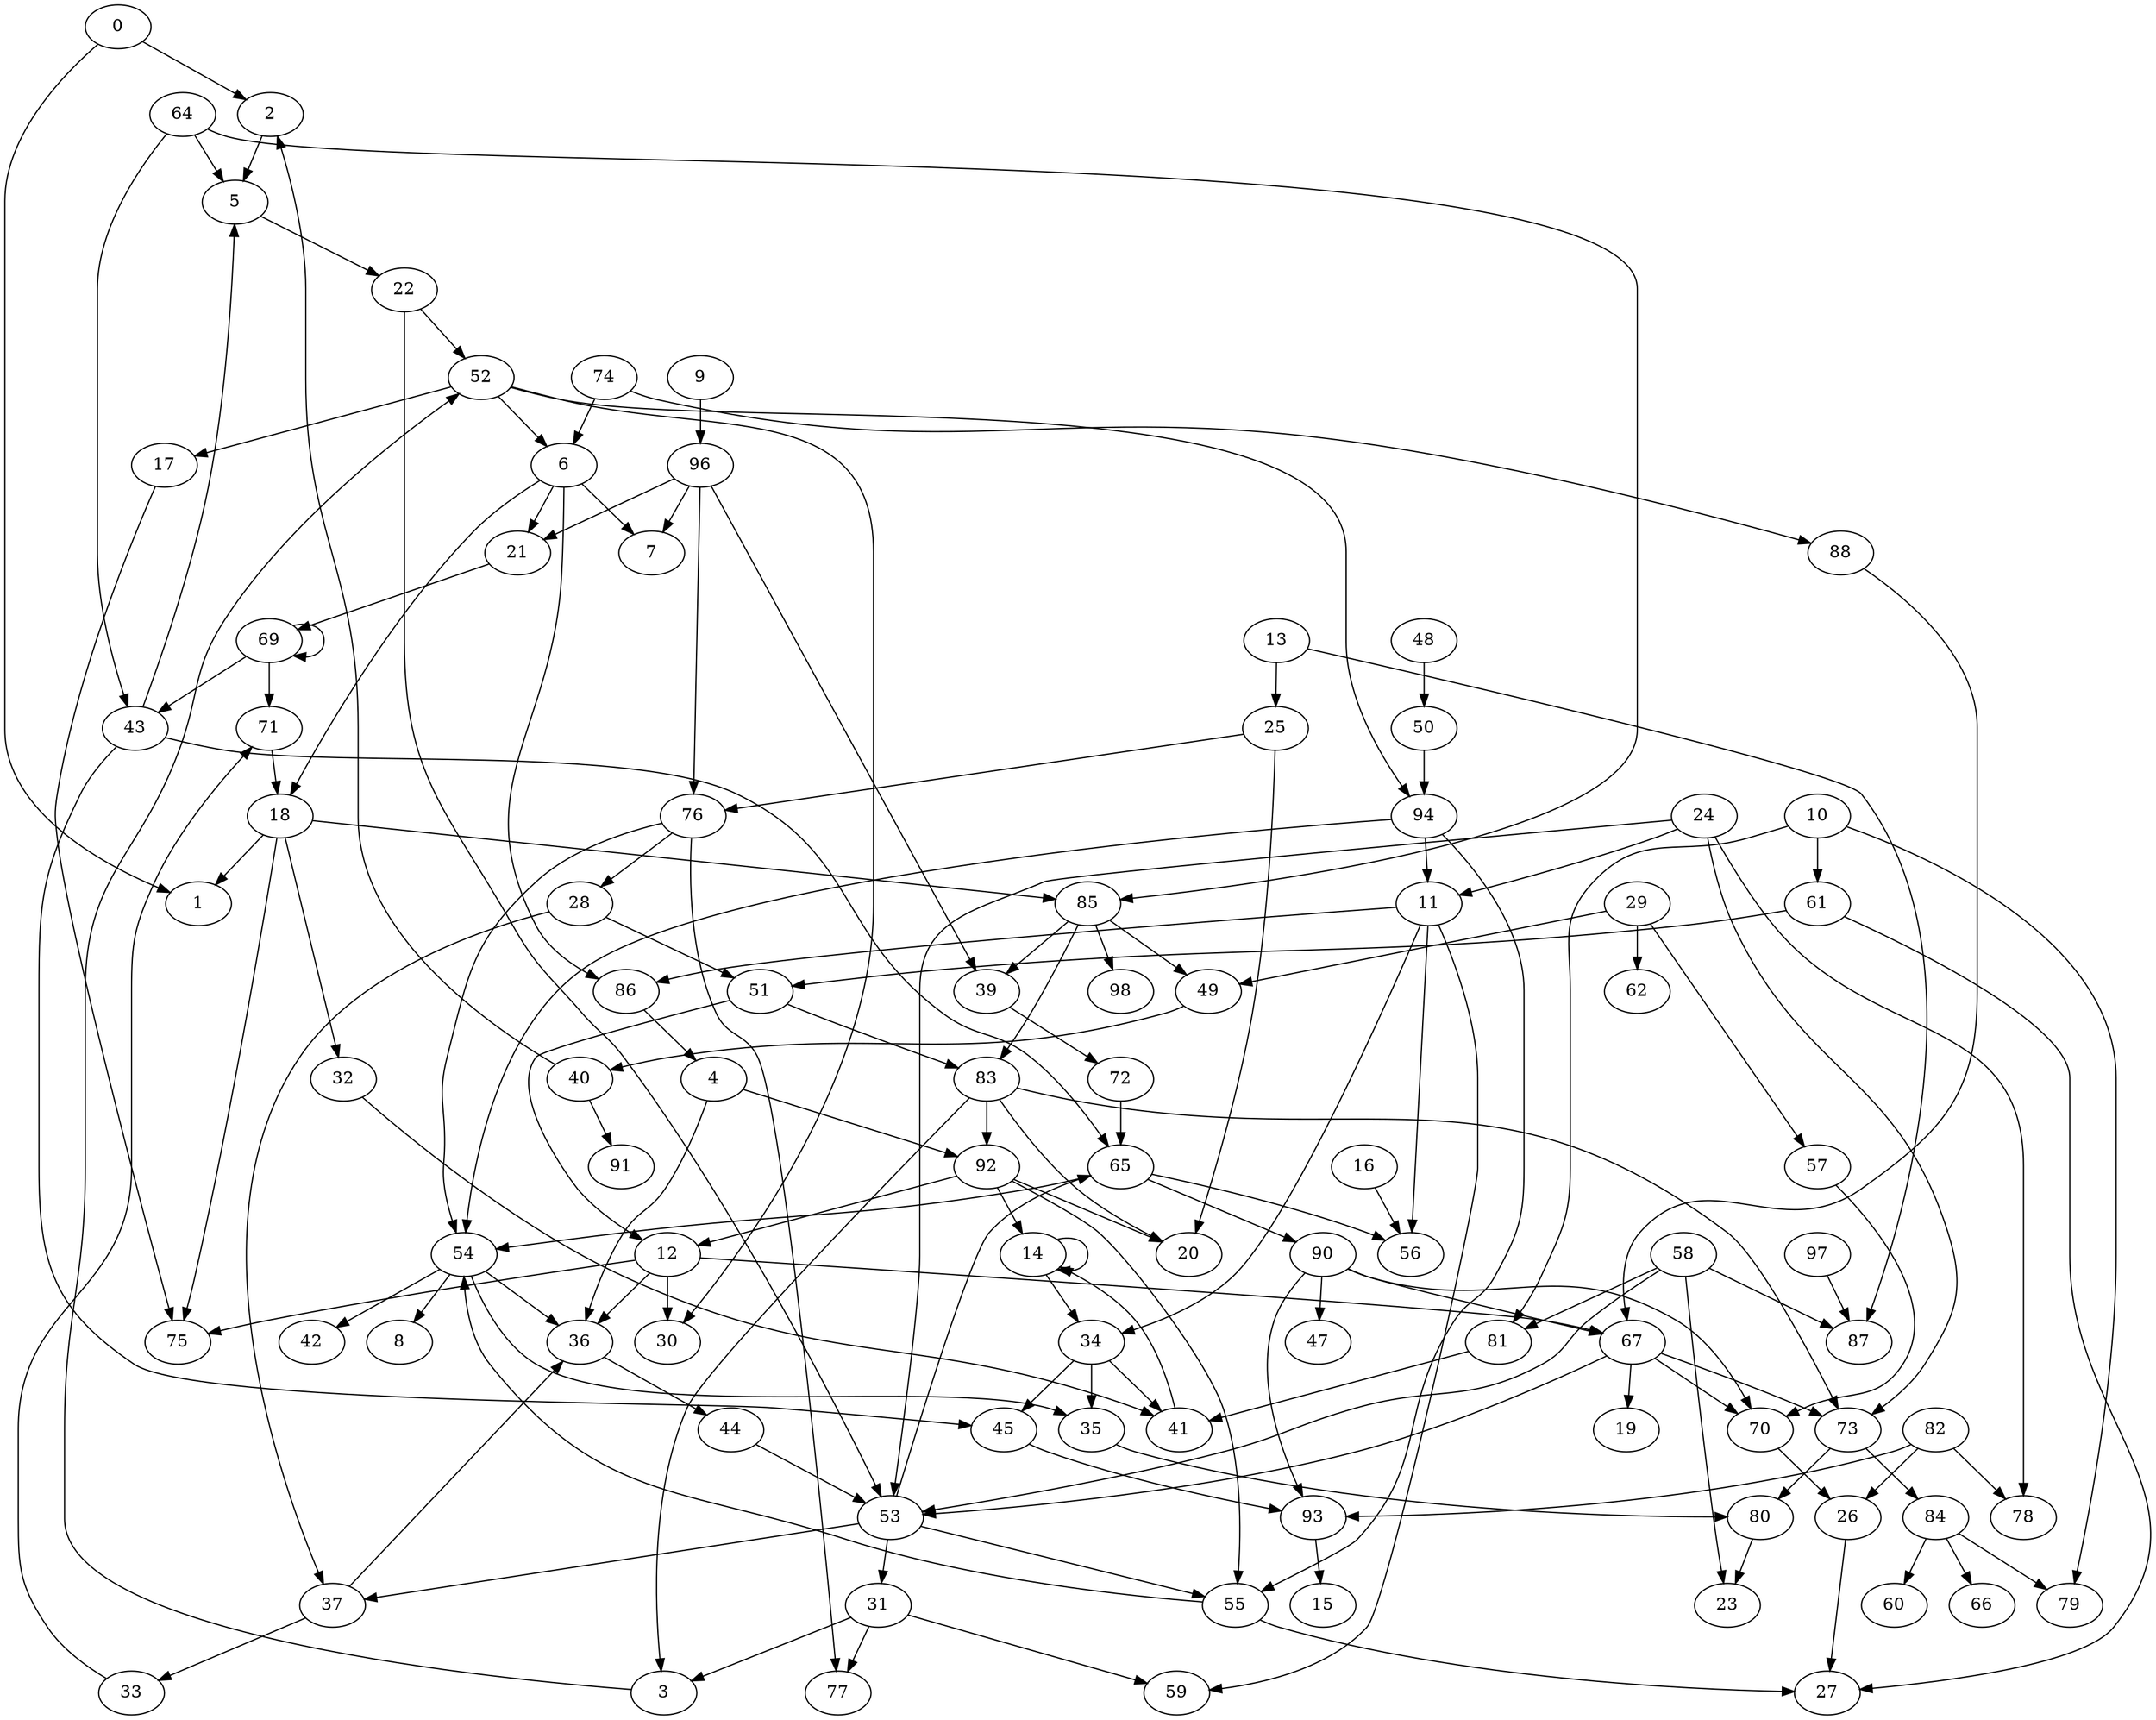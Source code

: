digraph cfg {
0 -> { 1 2 }
2 -> { 5 }
3 -> { 52 }
4 -> { 92 }
4 -> { 36 }
5 -> { 22 }
6 -> { 21 }
6 -> { 7 }
6 -> { 18 }
6 -> { 86 }
9 -> { 96 }
10 -> { 61 }
10 -> { 81 }
10 -> { 79 }
11 -> { 59 }
11 -> { 86 }
11 -> { 34 }
11 -> { 56 }
12 -> { 36 }
12 -> { 67 }
12 -> { 75 }
12 -> { 30 }
13 -> { 87 }
13 -> { 25 }
14 -> { 34 }
14 -> { 14 }
16 -> { 56 }
17 -> { 75 }
18 -> { 85 }
18 -> { 32 }
18 -> { 75 }
18 -> { 1 }
21 -> { 69 }
22 -> { 52 }
22 -> { 53 }
24 -> { 53 }
24 -> { 78 }
24 -> { 73 }
24 -> { 11 }
25 -> { 20 }
25 -> { 76 }
26 -> { 27 }
28 -> { 37 }
28 -> { 51 }
29 -> { 62 }
29 -> { 49 }
29 -> { 57 }
31 -> { 3 }
31 -> { 77 }
31 -> { 59 }
32 -> { 41 }
33 -> { 71 }
34 -> { 41 }
34 -> { 35 }
34 -> { 45 }
35 -> { 80 }
36 -> { 44 }
37 -> { 36 }
37 -> { 33 }
39 -> { 72 }
40 -> { 91 }
40 -> { 2 }
41 -> { 14 }
43 -> { 65 }
43 -> { 45 }
43 -> { 5 }
44 -> { 53 }
45 -> { 93 }
48 -> { 50 }
49 -> { 40 }
50 -> { 94 }
51 -> { 12 }
51 -> { 83 }
52 -> { 94 }
52 -> { 6 }
52 -> { 17 }
52 -> { 30 }
53 -> { 55 }
53 -> { 31 }
53 -> { 37 }
53 -> { 65 }
54 -> { 42 }
54 -> { 36 }
54 -> { 35 }
54 -> { 8 }
55 -> { 27 }
55 -> { 54 }
57 -> { 70 }
58 -> { 87 }
58 -> { 23 }
58 -> { 81 }
58 -> { 53 }
61 -> { 27 }
61 -> { 51 }
64 -> { 85 }
64 -> { 43 }
64 -> { 5 }
65 -> { 56 }
65 -> { 54 }
65 -> { 90 }
67 -> { 73 }
67 -> { 53 }
67 -> { 70 }
67 -> { 19 }
69 -> { 43 }
69 -> { 71 }
69 -> { 69 }
70 -> { 26 }
71 -> { 18 }
72 -> { 65 }
73 -> { 80 }
73 -> { 84 }
74 -> { 6 }
74 -> { 88 }
76 -> { 54 }
76 -> { 28 }
76 -> { 77 }
80 -> { 23 }
81 -> { 41 }
82 -> { 26 }
82 -> { 93 }
82 -> { 78 }
83 -> { 20 }
83 -> { 3 }
83 -> { 92 }
83 -> { 73 }
84 -> { 66 }
84 -> { 79 }
84 -> { 60 }
85 -> { 49 }
85 -> { 83 }
85 -> { 98 }
85 -> { 39 }
86 -> { 4 }
88 -> { 67 }
90 -> { 67 }
90 -> { 47 }
90 -> { 93 }
90 -> { 70 }
92 -> { 12 }
92 -> { 20 }
92 -> { 55 }
92 -> { 14 }
93 -> { 15 }
94 -> { 55 }
94 -> { 54 }
94 -> { 11 }
96 -> { 76 }
96 -> { 21 }
96 -> { 39 }
96 -> { 7 }
97 -> { 87 }
}
